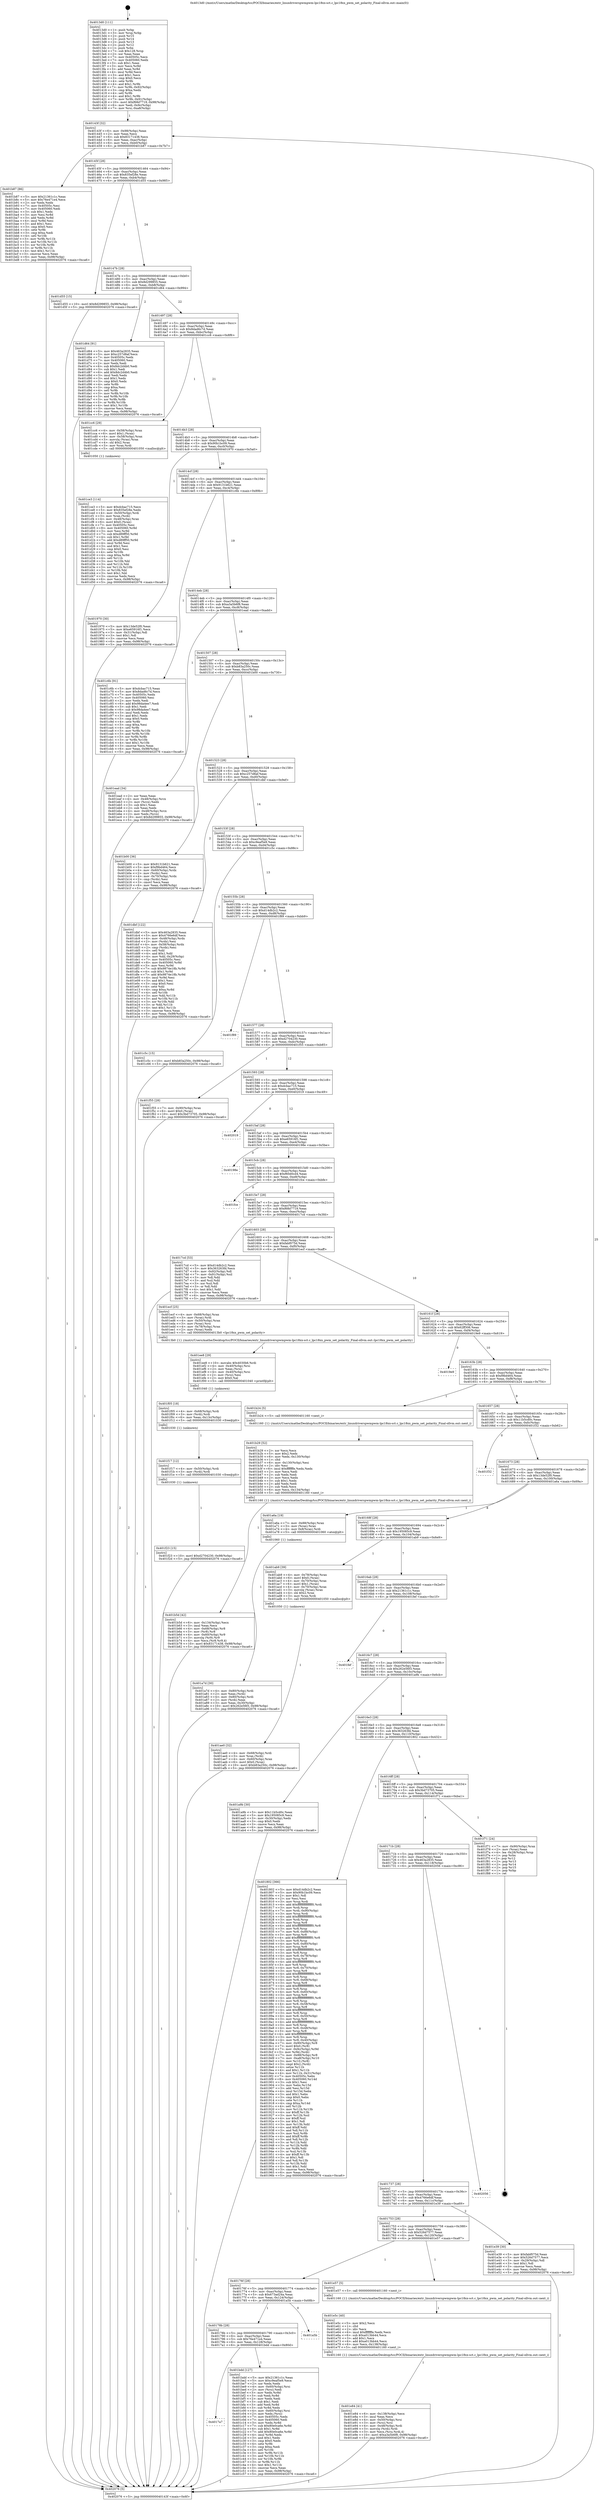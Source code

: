 digraph "0x4013d0" {
  label = "0x4013d0 (/mnt/c/Users/mathe/Desktop/tcc/POCII/binaries/extr_linuxdriverspwmpwm-lpc18xx-sct.c_lpc18xx_pwm_set_polarity_Final-ollvm.out::main(0))"
  labelloc = "t"
  node[shape=record]

  Entry [label="",width=0.3,height=0.3,shape=circle,fillcolor=black,style=filled]
  "0x40143f" [label="{
     0x40143f [32]\l
     | [instrs]\l
     &nbsp;&nbsp;0x40143f \<+6\>: mov -0x98(%rbp),%eax\l
     &nbsp;&nbsp;0x401445 \<+2\>: mov %eax,%ecx\l
     &nbsp;&nbsp;0x401447 \<+6\>: sub $0x83171438,%ecx\l
     &nbsp;&nbsp;0x40144d \<+6\>: mov %eax,-0xac(%rbp)\l
     &nbsp;&nbsp;0x401453 \<+6\>: mov %ecx,-0xb0(%rbp)\l
     &nbsp;&nbsp;0x401459 \<+6\>: je 0000000000401b87 \<main+0x7b7\>\l
  }"]
  "0x401b87" [label="{
     0x401b87 [86]\l
     | [instrs]\l
     &nbsp;&nbsp;0x401b87 \<+5\>: mov $0x21361c1c,%eax\l
     &nbsp;&nbsp;0x401b8c \<+5\>: mov $0x76e471e4,%ecx\l
     &nbsp;&nbsp;0x401b91 \<+2\>: xor %edx,%edx\l
     &nbsp;&nbsp;0x401b93 \<+7\>: mov 0x40505c,%esi\l
     &nbsp;&nbsp;0x401b9a \<+7\>: mov 0x405060,%edi\l
     &nbsp;&nbsp;0x401ba1 \<+3\>: sub $0x1,%edx\l
     &nbsp;&nbsp;0x401ba4 \<+3\>: mov %esi,%r8d\l
     &nbsp;&nbsp;0x401ba7 \<+3\>: add %edx,%r8d\l
     &nbsp;&nbsp;0x401baa \<+4\>: imul %r8d,%esi\l
     &nbsp;&nbsp;0x401bae \<+3\>: and $0x1,%esi\l
     &nbsp;&nbsp;0x401bb1 \<+3\>: cmp $0x0,%esi\l
     &nbsp;&nbsp;0x401bb4 \<+4\>: sete %r9b\l
     &nbsp;&nbsp;0x401bb8 \<+3\>: cmp $0xa,%edi\l
     &nbsp;&nbsp;0x401bbb \<+4\>: setl %r10b\l
     &nbsp;&nbsp;0x401bbf \<+3\>: mov %r9b,%r11b\l
     &nbsp;&nbsp;0x401bc2 \<+3\>: and %r10b,%r11b\l
     &nbsp;&nbsp;0x401bc5 \<+3\>: xor %r10b,%r9b\l
     &nbsp;&nbsp;0x401bc8 \<+3\>: or %r9b,%r11b\l
     &nbsp;&nbsp;0x401bcb \<+4\>: test $0x1,%r11b\l
     &nbsp;&nbsp;0x401bcf \<+3\>: cmovne %ecx,%eax\l
     &nbsp;&nbsp;0x401bd2 \<+6\>: mov %eax,-0x98(%rbp)\l
     &nbsp;&nbsp;0x401bd8 \<+5\>: jmp 0000000000402076 \<main+0xca6\>\l
  }"]
  "0x40145f" [label="{
     0x40145f [28]\l
     | [instrs]\l
     &nbsp;&nbsp;0x40145f \<+5\>: jmp 0000000000401464 \<main+0x94\>\l
     &nbsp;&nbsp;0x401464 \<+6\>: mov -0xac(%rbp),%eax\l
     &nbsp;&nbsp;0x40146a \<+5\>: sub $0x835ef28e,%eax\l
     &nbsp;&nbsp;0x40146f \<+6\>: mov %eax,-0xb4(%rbp)\l
     &nbsp;&nbsp;0x401475 \<+6\>: je 0000000000401d55 \<main+0x985\>\l
  }"]
  Exit [label="",width=0.3,height=0.3,shape=circle,fillcolor=black,style=filled,peripheries=2]
  "0x401d55" [label="{
     0x401d55 [15]\l
     | [instrs]\l
     &nbsp;&nbsp;0x401d55 \<+10\>: movl $0x8d299855,-0x98(%rbp)\l
     &nbsp;&nbsp;0x401d5f \<+5\>: jmp 0000000000402076 \<main+0xca6\>\l
  }"]
  "0x40147b" [label="{
     0x40147b [28]\l
     | [instrs]\l
     &nbsp;&nbsp;0x40147b \<+5\>: jmp 0000000000401480 \<main+0xb0\>\l
     &nbsp;&nbsp;0x401480 \<+6\>: mov -0xac(%rbp),%eax\l
     &nbsp;&nbsp;0x401486 \<+5\>: sub $0x8d299855,%eax\l
     &nbsp;&nbsp;0x40148b \<+6\>: mov %eax,-0xb8(%rbp)\l
     &nbsp;&nbsp;0x401491 \<+6\>: je 0000000000401d64 \<main+0x994\>\l
  }"]
  "0x401f23" [label="{
     0x401f23 [15]\l
     | [instrs]\l
     &nbsp;&nbsp;0x401f23 \<+10\>: movl $0xd2704230,-0x98(%rbp)\l
     &nbsp;&nbsp;0x401f2d \<+5\>: jmp 0000000000402076 \<main+0xca6\>\l
  }"]
  "0x401d64" [label="{
     0x401d64 [91]\l
     | [instrs]\l
     &nbsp;&nbsp;0x401d64 \<+5\>: mov $0x463a2835,%eax\l
     &nbsp;&nbsp;0x401d69 \<+5\>: mov $0xc257d8af,%ecx\l
     &nbsp;&nbsp;0x401d6e \<+7\>: mov 0x40505c,%edx\l
     &nbsp;&nbsp;0x401d75 \<+7\>: mov 0x405060,%esi\l
     &nbsp;&nbsp;0x401d7c \<+2\>: mov %edx,%edi\l
     &nbsp;&nbsp;0x401d7e \<+6\>: sub $0x8dc2d4b0,%edi\l
     &nbsp;&nbsp;0x401d84 \<+3\>: sub $0x1,%edi\l
     &nbsp;&nbsp;0x401d87 \<+6\>: add $0x8dc2d4b0,%edi\l
     &nbsp;&nbsp;0x401d8d \<+3\>: imul %edi,%edx\l
     &nbsp;&nbsp;0x401d90 \<+3\>: and $0x1,%edx\l
     &nbsp;&nbsp;0x401d93 \<+3\>: cmp $0x0,%edx\l
     &nbsp;&nbsp;0x401d96 \<+4\>: sete %r8b\l
     &nbsp;&nbsp;0x401d9a \<+3\>: cmp $0xa,%esi\l
     &nbsp;&nbsp;0x401d9d \<+4\>: setl %r9b\l
     &nbsp;&nbsp;0x401da1 \<+3\>: mov %r8b,%r10b\l
     &nbsp;&nbsp;0x401da4 \<+3\>: and %r9b,%r10b\l
     &nbsp;&nbsp;0x401da7 \<+3\>: xor %r9b,%r8b\l
     &nbsp;&nbsp;0x401daa \<+3\>: or %r8b,%r10b\l
     &nbsp;&nbsp;0x401dad \<+4\>: test $0x1,%r10b\l
     &nbsp;&nbsp;0x401db1 \<+3\>: cmovne %ecx,%eax\l
     &nbsp;&nbsp;0x401db4 \<+6\>: mov %eax,-0x98(%rbp)\l
     &nbsp;&nbsp;0x401dba \<+5\>: jmp 0000000000402076 \<main+0xca6\>\l
  }"]
  "0x401497" [label="{
     0x401497 [28]\l
     | [instrs]\l
     &nbsp;&nbsp;0x401497 \<+5\>: jmp 000000000040149c \<main+0xcc\>\l
     &nbsp;&nbsp;0x40149c \<+6\>: mov -0xac(%rbp),%eax\l
     &nbsp;&nbsp;0x4014a2 \<+5\>: sub $0x8dad6c7d,%eax\l
     &nbsp;&nbsp;0x4014a7 \<+6\>: mov %eax,-0xbc(%rbp)\l
     &nbsp;&nbsp;0x4014ad \<+6\>: je 0000000000401cc6 \<main+0x8f6\>\l
  }"]
  "0x401f17" [label="{
     0x401f17 [12]\l
     | [instrs]\l
     &nbsp;&nbsp;0x401f17 \<+4\>: mov -0x50(%rbp),%rdi\l
     &nbsp;&nbsp;0x401f1b \<+3\>: mov (%rdi),%rdi\l
     &nbsp;&nbsp;0x401f1e \<+5\>: call 0000000000401030 \<free@plt\>\l
     | [calls]\l
     &nbsp;&nbsp;0x401030 \{1\} (unknown)\l
  }"]
  "0x401cc6" [label="{
     0x401cc6 [29]\l
     | [instrs]\l
     &nbsp;&nbsp;0x401cc6 \<+4\>: mov -0x58(%rbp),%rax\l
     &nbsp;&nbsp;0x401cca \<+6\>: movl $0x1,(%rax)\l
     &nbsp;&nbsp;0x401cd0 \<+4\>: mov -0x58(%rbp),%rax\l
     &nbsp;&nbsp;0x401cd4 \<+3\>: movslq (%rax),%rax\l
     &nbsp;&nbsp;0x401cd7 \<+4\>: shl $0x2,%rax\l
     &nbsp;&nbsp;0x401cdb \<+3\>: mov %rax,%rdi\l
     &nbsp;&nbsp;0x401cde \<+5\>: call 0000000000401050 \<malloc@plt\>\l
     | [calls]\l
     &nbsp;&nbsp;0x401050 \{1\} (unknown)\l
  }"]
  "0x4014b3" [label="{
     0x4014b3 [28]\l
     | [instrs]\l
     &nbsp;&nbsp;0x4014b3 \<+5\>: jmp 00000000004014b8 \<main+0xe8\>\l
     &nbsp;&nbsp;0x4014b8 \<+6\>: mov -0xac(%rbp),%eax\l
     &nbsp;&nbsp;0x4014be \<+5\>: sub $0x90b1bc09,%eax\l
     &nbsp;&nbsp;0x4014c3 \<+6\>: mov %eax,-0xc0(%rbp)\l
     &nbsp;&nbsp;0x4014c9 \<+6\>: je 0000000000401970 \<main+0x5a0\>\l
  }"]
  "0x401f05" [label="{
     0x401f05 [18]\l
     | [instrs]\l
     &nbsp;&nbsp;0x401f05 \<+4\>: mov -0x68(%rbp),%rdi\l
     &nbsp;&nbsp;0x401f09 \<+3\>: mov (%rdi),%rdi\l
     &nbsp;&nbsp;0x401f0c \<+6\>: mov %eax,-0x13c(%rbp)\l
     &nbsp;&nbsp;0x401f12 \<+5\>: call 0000000000401030 \<free@plt\>\l
     | [calls]\l
     &nbsp;&nbsp;0x401030 \{1\} (unknown)\l
  }"]
  "0x401970" [label="{
     0x401970 [30]\l
     | [instrs]\l
     &nbsp;&nbsp;0x401970 \<+5\>: mov $0x13de52f0,%eax\l
     &nbsp;&nbsp;0x401975 \<+5\>: mov $0xe65916f1,%ecx\l
     &nbsp;&nbsp;0x40197a \<+3\>: mov -0x31(%rbp),%dl\l
     &nbsp;&nbsp;0x40197d \<+3\>: test $0x1,%dl\l
     &nbsp;&nbsp;0x401980 \<+3\>: cmovne %ecx,%eax\l
     &nbsp;&nbsp;0x401983 \<+6\>: mov %eax,-0x98(%rbp)\l
     &nbsp;&nbsp;0x401989 \<+5\>: jmp 0000000000402076 \<main+0xca6\>\l
  }"]
  "0x4014cf" [label="{
     0x4014cf [28]\l
     | [instrs]\l
     &nbsp;&nbsp;0x4014cf \<+5\>: jmp 00000000004014d4 \<main+0x104\>\l
     &nbsp;&nbsp;0x4014d4 \<+6\>: mov -0xac(%rbp),%eax\l
     &nbsp;&nbsp;0x4014da \<+5\>: sub $0x9131b621,%eax\l
     &nbsp;&nbsp;0x4014df \<+6\>: mov %eax,-0xc4(%rbp)\l
     &nbsp;&nbsp;0x4014e5 \<+6\>: je 0000000000401c6b \<main+0x89b\>\l
  }"]
  "0x401ee8" [label="{
     0x401ee8 [29]\l
     | [instrs]\l
     &nbsp;&nbsp;0x401ee8 \<+10\>: movabs $0x4030b6,%rdi\l
     &nbsp;&nbsp;0x401ef2 \<+4\>: mov -0x40(%rbp),%rsi\l
     &nbsp;&nbsp;0x401ef6 \<+2\>: mov %eax,(%rsi)\l
     &nbsp;&nbsp;0x401ef8 \<+4\>: mov -0x40(%rbp),%rsi\l
     &nbsp;&nbsp;0x401efc \<+2\>: mov (%rsi),%esi\l
     &nbsp;&nbsp;0x401efe \<+2\>: mov $0x0,%al\l
     &nbsp;&nbsp;0x401f00 \<+5\>: call 0000000000401040 \<printf@plt\>\l
     | [calls]\l
     &nbsp;&nbsp;0x401040 \{1\} (unknown)\l
  }"]
  "0x401c6b" [label="{
     0x401c6b [91]\l
     | [instrs]\l
     &nbsp;&nbsp;0x401c6b \<+5\>: mov $0xdcbac715,%eax\l
     &nbsp;&nbsp;0x401c70 \<+5\>: mov $0x8dad6c7d,%ecx\l
     &nbsp;&nbsp;0x401c75 \<+7\>: mov 0x40505c,%edx\l
     &nbsp;&nbsp;0x401c7c \<+7\>: mov 0x405060,%esi\l
     &nbsp;&nbsp;0x401c83 \<+2\>: mov %edx,%edi\l
     &nbsp;&nbsp;0x401c85 \<+6\>: add $0x98da4ee7,%edi\l
     &nbsp;&nbsp;0x401c8b \<+3\>: sub $0x1,%edi\l
     &nbsp;&nbsp;0x401c8e \<+6\>: sub $0x98da4ee7,%edi\l
     &nbsp;&nbsp;0x401c94 \<+3\>: imul %edi,%edx\l
     &nbsp;&nbsp;0x401c97 \<+3\>: and $0x1,%edx\l
     &nbsp;&nbsp;0x401c9a \<+3\>: cmp $0x0,%edx\l
     &nbsp;&nbsp;0x401c9d \<+4\>: sete %r8b\l
     &nbsp;&nbsp;0x401ca1 \<+3\>: cmp $0xa,%esi\l
     &nbsp;&nbsp;0x401ca4 \<+4\>: setl %r9b\l
     &nbsp;&nbsp;0x401ca8 \<+3\>: mov %r8b,%r10b\l
     &nbsp;&nbsp;0x401cab \<+3\>: and %r9b,%r10b\l
     &nbsp;&nbsp;0x401cae \<+3\>: xor %r9b,%r8b\l
     &nbsp;&nbsp;0x401cb1 \<+3\>: or %r8b,%r10b\l
     &nbsp;&nbsp;0x401cb4 \<+4\>: test $0x1,%r10b\l
     &nbsp;&nbsp;0x401cb8 \<+3\>: cmovne %ecx,%eax\l
     &nbsp;&nbsp;0x401cbb \<+6\>: mov %eax,-0x98(%rbp)\l
     &nbsp;&nbsp;0x401cc1 \<+5\>: jmp 0000000000402076 \<main+0xca6\>\l
  }"]
  "0x4014eb" [label="{
     0x4014eb [28]\l
     | [instrs]\l
     &nbsp;&nbsp;0x4014eb \<+5\>: jmp 00000000004014f0 \<main+0x120\>\l
     &nbsp;&nbsp;0x4014f0 \<+6\>: mov -0xac(%rbp),%eax\l
     &nbsp;&nbsp;0x4014f6 \<+5\>: sub $0xa3a5b6f8,%eax\l
     &nbsp;&nbsp;0x4014fb \<+6\>: mov %eax,-0xc8(%rbp)\l
     &nbsp;&nbsp;0x401501 \<+6\>: je 0000000000401ead \<main+0xadd\>\l
  }"]
  "0x401e84" [label="{
     0x401e84 [41]\l
     | [instrs]\l
     &nbsp;&nbsp;0x401e84 \<+6\>: mov -0x138(%rbp),%ecx\l
     &nbsp;&nbsp;0x401e8a \<+3\>: imul %eax,%ecx\l
     &nbsp;&nbsp;0x401e8d \<+4\>: mov -0x50(%rbp),%rsi\l
     &nbsp;&nbsp;0x401e91 \<+3\>: mov (%rsi),%rsi\l
     &nbsp;&nbsp;0x401e94 \<+4\>: mov -0x48(%rbp),%rdi\l
     &nbsp;&nbsp;0x401e98 \<+3\>: movslq (%rdi),%rdi\l
     &nbsp;&nbsp;0x401e9b \<+3\>: mov %ecx,(%rsi,%rdi,4)\l
     &nbsp;&nbsp;0x401e9e \<+10\>: movl $0xa3a5b6f8,-0x98(%rbp)\l
     &nbsp;&nbsp;0x401ea8 \<+5\>: jmp 0000000000402076 \<main+0xca6\>\l
  }"]
  "0x401ead" [label="{
     0x401ead [34]\l
     | [instrs]\l
     &nbsp;&nbsp;0x401ead \<+2\>: xor %eax,%eax\l
     &nbsp;&nbsp;0x401eaf \<+4\>: mov -0x48(%rbp),%rcx\l
     &nbsp;&nbsp;0x401eb3 \<+2\>: mov (%rcx),%edx\l
     &nbsp;&nbsp;0x401eb5 \<+3\>: sub $0x1,%eax\l
     &nbsp;&nbsp;0x401eb8 \<+2\>: sub %eax,%edx\l
     &nbsp;&nbsp;0x401eba \<+4\>: mov -0x48(%rbp),%rcx\l
     &nbsp;&nbsp;0x401ebe \<+2\>: mov %edx,(%rcx)\l
     &nbsp;&nbsp;0x401ec0 \<+10\>: movl $0x8d299855,-0x98(%rbp)\l
     &nbsp;&nbsp;0x401eca \<+5\>: jmp 0000000000402076 \<main+0xca6\>\l
  }"]
  "0x401507" [label="{
     0x401507 [28]\l
     | [instrs]\l
     &nbsp;&nbsp;0x401507 \<+5\>: jmp 000000000040150c \<main+0x13c\>\l
     &nbsp;&nbsp;0x40150c \<+6\>: mov -0xac(%rbp),%eax\l
     &nbsp;&nbsp;0x401512 \<+5\>: sub $0xb83a250c,%eax\l
     &nbsp;&nbsp;0x401517 \<+6\>: mov %eax,-0xcc(%rbp)\l
     &nbsp;&nbsp;0x40151d \<+6\>: je 0000000000401b00 \<main+0x730\>\l
  }"]
  "0x401e5c" [label="{
     0x401e5c [40]\l
     | [instrs]\l
     &nbsp;&nbsp;0x401e5c \<+5\>: mov $0x2,%ecx\l
     &nbsp;&nbsp;0x401e61 \<+1\>: cltd\l
     &nbsp;&nbsp;0x401e62 \<+2\>: idiv %ecx\l
     &nbsp;&nbsp;0x401e64 \<+6\>: imul $0xfffffffe,%edx,%ecx\l
     &nbsp;&nbsp;0x401e6a \<+6\>: sub $0xa013bb44,%ecx\l
     &nbsp;&nbsp;0x401e70 \<+3\>: add $0x1,%ecx\l
     &nbsp;&nbsp;0x401e73 \<+6\>: add $0xa013bb44,%ecx\l
     &nbsp;&nbsp;0x401e79 \<+6\>: mov %ecx,-0x138(%rbp)\l
     &nbsp;&nbsp;0x401e7f \<+5\>: call 0000000000401160 \<next_i\>\l
     | [calls]\l
     &nbsp;&nbsp;0x401160 \{1\} (/mnt/c/Users/mathe/Desktop/tcc/POCII/binaries/extr_linuxdriverspwmpwm-lpc18xx-sct.c_lpc18xx_pwm_set_polarity_Final-ollvm.out::next_i)\l
  }"]
  "0x401b00" [label="{
     0x401b00 [36]\l
     | [instrs]\l
     &nbsp;&nbsp;0x401b00 \<+5\>: mov $0x9131b621,%eax\l
     &nbsp;&nbsp;0x401b05 \<+5\>: mov $0xf9bd464,%ecx\l
     &nbsp;&nbsp;0x401b0a \<+4\>: mov -0x60(%rbp),%rdx\l
     &nbsp;&nbsp;0x401b0e \<+2\>: mov (%rdx),%esi\l
     &nbsp;&nbsp;0x401b10 \<+4\>: mov -0x70(%rbp),%rdx\l
     &nbsp;&nbsp;0x401b14 \<+2\>: cmp (%rdx),%esi\l
     &nbsp;&nbsp;0x401b16 \<+3\>: cmovl %ecx,%eax\l
     &nbsp;&nbsp;0x401b19 \<+6\>: mov %eax,-0x98(%rbp)\l
     &nbsp;&nbsp;0x401b1f \<+5\>: jmp 0000000000402076 \<main+0xca6\>\l
  }"]
  "0x401523" [label="{
     0x401523 [28]\l
     | [instrs]\l
     &nbsp;&nbsp;0x401523 \<+5\>: jmp 0000000000401528 \<main+0x158\>\l
     &nbsp;&nbsp;0x401528 \<+6\>: mov -0xac(%rbp),%eax\l
     &nbsp;&nbsp;0x40152e \<+5\>: sub $0xc257d8af,%eax\l
     &nbsp;&nbsp;0x401533 \<+6\>: mov %eax,-0xd0(%rbp)\l
     &nbsp;&nbsp;0x401539 \<+6\>: je 0000000000401dbf \<main+0x9ef\>\l
  }"]
  "0x401ce3" [label="{
     0x401ce3 [114]\l
     | [instrs]\l
     &nbsp;&nbsp;0x401ce3 \<+5\>: mov $0xdcbac715,%ecx\l
     &nbsp;&nbsp;0x401ce8 \<+5\>: mov $0x835ef28e,%edx\l
     &nbsp;&nbsp;0x401ced \<+4\>: mov -0x50(%rbp),%rdi\l
     &nbsp;&nbsp;0x401cf1 \<+3\>: mov %rax,(%rdi)\l
     &nbsp;&nbsp;0x401cf4 \<+4\>: mov -0x48(%rbp),%rax\l
     &nbsp;&nbsp;0x401cf8 \<+6\>: movl $0x0,(%rax)\l
     &nbsp;&nbsp;0x401cfe \<+7\>: mov 0x40505c,%esi\l
     &nbsp;&nbsp;0x401d05 \<+8\>: mov 0x405060,%r8d\l
     &nbsp;&nbsp;0x401d0d \<+3\>: mov %esi,%r9d\l
     &nbsp;&nbsp;0x401d10 \<+7\>: sub $0xd89ff50,%r9d\l
     &nbsp;&nbsp;0x401d17 \<+4\>: sub $0x1,%r9d\l
     &nbsp;&nbsp;0x401d1b \<+7\>: add $0xd89ff50,%r9d\l
     &nbsp;&nbsp;0x401d22 \<+4\>: imul %r9d,%esi\l
     &nbsp;&nbsp;0x401d26 \<+3\>: and $0x1,%esi\l
     &nbsp;&nbsp;0x401d29 \<+3\>: cmp $0x0,%esi\l
     &nbsp;&nbsp;0x401d2c \<+4\>: sete %r10b\l
     &nbsp;&nbsp;0x401d30 \<+4\>: cmp $0xa,%r8d\l
     &nbsp;&nbsp;0x401d34 \<+4\>: setl %r11b\l
     &nbsp;&nbsp;0x401d38 \<+3\>: mov %r10b,%bl\l
     &nbsp;&nbsp;0x401d3b \<+3\>: and %r11b,%bl\l
     &nbsp;&nbsp;0x401d3e \<+3\>: xor %r11b,%r10b\l
     &nbsp;&nbsp;0x401d41 \<+3\>: or %r10b,%bl\l
     &nbsp;&nbsp;0x401d44 \<+3\>: test $0x1,%bl\l
     &nbsp;&nbsp;0x401d47 \<+3\>: cmovne %edx,%ecx\l
     &nbsp;&nbsp;0x401d4a \<+6\>: mov %ecx,-0x98(%rbp)\l
     &nbsp;&nbsp;0x401d50 \<+5\>: jmp 0000000000402076 \<main+0xca6\>\l
  }"]
  "0x401dbf" [label="{
     0x401dbf [122]\l
     | [instrs]\l
     &nbsp;&nbsp;0x401dbf \<+5\>: mov $0x463a2835,%eax\l
     &nbsp;&nbsp;0x401dc4 \<+5\>: mov $0x4766e6df,%ecx\l
     &nbsp;&nbsp;0x401dc9 \<+4\>: mov -0x48(%rbp),%rdx\l
     &nbsp;&nbsp;0x401dcd \<+2\>: mov (%rdx),%esi\l
     &nbsp;&nbsp;0x401dcf \<+4\>: mov -0x58(%rbp),%rdx\l
     &nbsp;&nbsp;0x401dd3 \<+2\>: cmp (%rdx),%esi\l
     &nbsp;&nbsp;0x401dd5 \<+4\>: setl %dil\l
     &nbsp;&nbsp;0x401dd9 \<+4\>: and $0x1,%dil\l
     &nbsp;&nbsp;0x401ddd \<+4\>: mov %dil,-0x29(%rbp)\l
     &nbsp;&nbsp;0x401de1 \<+7\>: mov 0x40505c,%esi\l
     &nbsp;&nbsp;0x401de8 \<+8\>: mov 0x405060,%r8d\l
     &nbsp;&nbsp;0x401df0 \<+3\>: mov %esi,%r9d\l
     &nbsp;&nbsp;0x401df3 \<+7\>: sub $0x9874e18b,%r9d\l
     &nbsp;&nbsp;0x401dfa \<+4\>: sub $0x1,%r9d\l
     &nbsp;&nbsp;0x401dfe \<+7\>: add $0x9874e18b,%r9d\l
     &nbsp;&nbsp;0x401e05 \<+4\>: imul %r9d,%esi\l
     &nbsp;&nbsp;0x401e09 \<+3\>: and $0x1,%esi\l
     &nbsp;&nbsp;0x401e0c \<+3\>: cmp $0x0,%esi\l
     &nbsp;&nbsp;0x401e0f \<+4\>: sete %dil\l
     &nbsp;&nbsp;0x401e13 \<+4\>: cmp $0xa,%r8d\l
     &nbsp;&nbsp;0x401e17 \<+4\>: setl %r10b\l
     &nbsp;&nbsp;0x401e1b \<+3\>: mov %dil,%r11b\l
     &nbsp;&nbsp;0x401e1e \<+3\>: and %r10b,%r11b\l
     &nbsp;&nbsp;0x401e21 \<+3\>: xor %r10b,%dil\l
     &nbsp;&nbsp;0x401e24 \<+3\>: or %dil,%r11b\l
     &nbsp;&nbsp;0x401e27 \<+4\>: test $0x1,%r11b\l
     &nbsp;&nbsp;0x401e2b \<+3\>: cmovne %ecx,%eax\l
     &nbsp;&nbsp;0x401e2e \<+6\>: mov %eax,-0x98(%rbp)\l
     &nbsp;&nbsp;0x401e34 \<+5\>: jmp 0000000000402076 \<main+0xca6\>\l
  }"]
  "0x40153f" [label="{
     0x40153f [28]\l
     | [instrs]\l
     &nbsp;&nbsp;0x40153f \<+5\>: jmp 0000000000401544 \<main+0x174\>\l
     &nbsp;&nbsp;0x401544 \<+6\>: mov -0xac(%rbp),%eax\l
     &nbsp;&nbsp;0x40154a \<+5\>: sub $0xc9eaf5e9,%eax\l
     &nbsp;&nbsp;0x40154f \<+6\>: mov %eax,-0xd4(%rbp)\l
     &nbsp;&nbsp;0x401555 \<+6\>: je 0000000000401c5c \<main+0x88c\>\l
  }"]
  "0x4017a7" [label="{
     0x4017a7\l
  }", style=dashed]
  "0x401c5c" [label="{
     0x401c5c [15]\l
     | [instrs]\l
     &nbsp;&nbsp;0x401c5c \<+10\>: movl $0xb83a250c,-0x98(%rbp)\l
     &nbsp;&nbsp;0x401c66 \<+5\>: jmp 0000000000402076 \<main+0xca6\>\l
  }"]
  "0x40155b" [label="{
     0x40155b [28]\l
     | [instrs]\l
     &nbsp;&nbsp;0x40155b \<+5\>: jmp 0000000000401560 \<main+0x190\>\l
     &nbsp;&nbsp;0x401560 \<+6\>: mov -0xac(%rbp),%eax\l
     &nbsp;&nbsp;0x401566 \<+5\>: sub $0xd14db2c2,%eax\l
     &nbsp;&nbsp;0x40156b \<+6\>: mov %eax,-0xd8(%rbp)\l
     &nbsp;&nbsp;0x401571 \<+6\>: je 0000000000401f89 \<main+0xbb9\>\l
  }"]
  "0x401bdd" [label="{
     0x401bdd [127]\l
     | [instrs]\l
     &nbsp;&nbsp;0x401bdd \<+5\>: mov $0x21361c1c,%eax\l
     &nbsp;&nbsp;0x401be2 \<+5\>: mov $0xc9eaf5e9,%ecx\l
     &nbsp;&nbsp;0x401be7 \<+2\>: xor %edx,%edx\l
     &nbsp;&nbsp;0x401be9 \<+4\>: mov -0x60(%rbp),%rsi\l
     &nbsp;&nbsp;0x401bed \<+2\>: mov (%rsi),%edi\l
     &nbsp;&nbsp;0x401bef \<+3\>: mov %edx,%r8d\l
     &nbsp;&nbsp;0x401bf2 \<+3\>: sub %edi,%r8d\l
     &nbsp;&nbsp;0x401bf5 \<+2\>: mov %edx,%edi\l
     &nbsp;&nbsp;0x401bf7 \<+3\>: sub $0x1,%edi\l
     &nbsp;&nbsp;0x401bfa \<+3\>: add %edi,%r8d\l
     &nbsp;&nbsp;0x401bfd \<+3\>: sub %r8d,%edx\l
     &nbsp;&nbsp;0x401c00 \<+4\>: mov -0x60(%rbp),%rsi\l
     &nbsp;&nbsp;0x401c04 \<+2\>: mov %edx,(%rsi)\l
     &nbsp;&nbsp;0x401c06 \<+7\>: mov 0x40505c,%edx\l
     &nbsp;&nbsp;0x401c0d \<+7\>: mov 0x405060,%edi\l
     &nbsp;&nbsp;0x401c14 \<+3\>: mov %edx,%r8d\l
     &nbsp;&nbsp;0x401c17 \<+7\>: sub $0x80e0ca6e,%r8d\l
     &nbsp;&nbsp;0x401c1e \<+4\>: sub $0x1,%r8d\l
     &nbsp;&nbsp;0x401c22 \<+7\>: add $0x80e0ca6e,%r8d\l
     &nbsp;&nbsp;0x401c29 \<+4\>: imul %r8d,%edx\l
     &nbsp;&nbsp;0x401c2d \<+3\>: and $0x1,%edx\l
     &nbsp;&nbsp;0x401c30 \<+3\>: cmp $0x0,%edx\l
     &nbsp;&nbsp;0x401c33 \<+4\>: sete %r9b\l
     &nbsp;&nbsp;0x401c37 \<+3\>: cmp $0xa,%edi\l
     &nbsp;&nbsp;0x401c3a \<+4\>: setl %r10b\l
     &nbsp;&nbsp;0x401c3e \<+3\>: mov %r9b,%r11b\l
     &nbsp;&nbsp;0x401c41 \<+3\>: and %r10b,%r11b\l
     &nbsp;&nbsp;0x401c44 \<+3\>: xor %r10b,%r9b\l
     &nbsp;&nbsp;0x401c47 \<+3\>: or %r9b,%r11b\l
     &nbsp;&nbsp;0x401c4a \<+4\>: test $0x1,%r11b\l
     &nbsp;&nbsp;0x401c4e \<+3\>: cmovne %ecx,%eax\l
     &nbsp;&nbsp;0x401c51 \<+6\>: mov %eax,-0x98(%rbp)\l
     &nbsp;&nbsp;0x401c57 \<+5\>: jmp 0000000000402076 \<main+0xca6\>\l
  }"]
  "0x401f89" [label="{
     0x401f89\l
  }", style=dashed]
  "0x401577" [label="{
     0x401577 [28]\l
     | [instrs]\l
     &nbsp;&nbsp;0x401577 \<+5\>: jmp 000000000040157c \<main+0x1ac\>\l
     &nbsp;&nbsp;0x40157c \<+6\>: mov -0xac(%rbp),%eax\l
     &nbsp;&nbsp;0x401582 \<+5\>: sub $0xd2704230,%eax\l
     &nbsp;&nbsp;0x401587 \<+6\>: mov %eax,-0xdc(%rbp)\l
     &nbsp;&nbsp;0x40158d \<+6\>: je 0000000000401f55 \<main+0xb85\>\l
  }"]
  "0x40178b" [label="{
     0x40178b [28]\l
     | [instrs]\l
     &nbsp;&nbsp;0x40178b \<+5\>: jmp 0000000000401790 \<main+0x3c0\>\l
     &nbsp;&nbsp;0x401790 \<+6\>: mov -0xac(%rbp),%eax\l
     &nbsp;&nbsp;0x401796 \<+5\>: sub $0x76e471e4,%eax\l
     &nbsp;&nbsp;0x40179b \<+6\>: mov %eax,-0x128(%rbp)\l
     &nbsp;&nbsp;0x4017a1 \<+6\>: je 0000000000401bdd \<main+0x80d\>\l
  }"]
  "0x401f55" [label="{
     0x401f55 [28]\l
     | [instrs]\l
     &nbsp;&nbsp;0x401f55 \<+7\>: mov -0x90(%rbp),%rax\l
     &nbsp;&nbsp;0x401f5c \<+6\>: movl $0x0,(%rax)\l
     &nbsp;&nbsp;0x401f62 \<+10\>: movl $0x3bd73705,-0x98(%rbp)\l
     &nbsp;&nbsp;0x401f6c \<+5\>: jmp 0000000000402076 \<main+0xca6\>\l
  }"]
  "0x401593" [label="{
     0x401593 [28]\l
     | [instrs]\l
     &nbsp;&nbsp;0x401593 \<+5\>: jmp 0000000000401598 \<main+0x1c8\>\l
     &nbsp;&nbsp;0x401598 \<+6\>: mov -0xac(%rbp),%eax\l
     &nbsp;&nbsp;0x40159e \<+5\>: sub $0xdcbac715,%eax\l
     &nbsp;&nbsp;0x4015a3 \<+6\>: mov %eax,-0xe0(%rbp)\l
     &nbsp;&nbsp;0x4015a9 \<+6\>: je 0000000000402019 \<main+0xc49\>\l
  }"]
  "0x401a5b" [label="{
     0x401a5b\l
  }", style=dashed]
  "0x402019" [label="{
     0x402019\l
  }", style=dashed]
  "0x4015af" [label="{
     0x4015af [28]\l
     | [instrs]\l
     &nbsp;&nbsp;0x4015af \<+5\>: jmp 00000000004015b4 \<main+0x1e4\>\l
     &nbsp;&nbsp;0x4015b4 \<+6\>: mov -0xac(%rbp),%eax\l
     &nbsp;&nbsp;0x4015ba \<+5\>: sub $0xe65916f1,%eax\l
     &nbsp;&nbsp;0x4015bf \<+6\>: mov %eax,-0xe4(%rbp)\l
     &nbsp;&nbsp;0x4015c5 \<+6\>: je 000000000040198e \<main+0x5be\>\l
  }"]
  "0x40176f" [label="{
     0x40176f [28]\l
     | [instrs]\l
     &nbsp;&nbsp;0x40176f \<+5\>: jmp 0000000000401774 \<main+0x3a4\>\l
     &nbsp;&nbsp;0x401774 \<+6\>: mov -0xac(%rbp),%eax\l
     &nbsp;&nbsp;0x40177a \<+5\>: sub $0x673ad24a,%eax\l
     &nbsp;&nbsp;0x40177f \<+6\>: mov %eax,-0x124(%rbp)\l
     &nbsp;&nbsp;0x401785 \<+6\>: je 0000000000401a5b \<main+0x68b\>\l
  }"]
  "0x40198e" [label="{
     0x40198e\l
  }", style=dashed]
  "0x4015cb" [label="{
     0x4015cb [28]\l
     | [instrs]\l
     &nbsp;&nbsp;0x4015cb \<+5\>: jmp 00000000004015d0 \<main+0x200\>\l
     &nbsp;&nbsp;0x4015d0 \<+6\>: mov -0xac(%rbp),%eax\l
     &nbsp;&nbsp;0x4015d6 \<+5\>: sub $0xf60d0cd4,%eax\l
     &nbsp;&nbsp;0x4015db \<+6\>: mov %eax,-0xe8(%rbp)\l
     &nbsp;&nbsp;0x4015e1 \<+6\>: je 0000000000401fce \<main+0xbfe\>\l
  }"]
  "0x401e57" [label="{
     0x401e57 [5]\l
     | [instrs]\l
     &nbsp;&nbsp;0x401e57 \<+5\>: call 0000000000401160 \<next_i\>\l
     | [calls]\l
     &nbsp;&nbsp;0x401160 \{1\} (/mnt/c/Users/mathe/Desktop/tcc/POCII/binaries/extr_linuxdriverspwmpwm-lpc18xx-sct.c_lpc18xx_pwm_set_polarity_Final-ollvm.out::next_i)\l
  }"]
  "0x401fce" [label="{
     0x401fce\l
  }", style=dashed]
  "0x4015e7" [label="{
     0x4015e7 [28]\l
     | [instrs]\l
     &nbsp;&nbsp;0x4015e7 \<+5\>: jmp 00000000004015ec \<main+0x21c\>\l
     &nbsp;&nbsp;0x4015ec \<+6\>: mov -0xac(%rbp),%eax\l
     &nbsp;&nbsp;0x4015f2 \<+5\>: sub $0xf68d7719,%eax\l
     &nbsp;&nbsp;0x4015f7 \<+6\>: mov %eax,-0xec(%rbp)\l
     &nbsp;&nbsp;0x4015fd \<+6\>: je 00000000004017cd \<main+0x3fd\>\l
  }"]
  "0x401753" [label="{
     0x401753 [28]\l
     | [instrs]\l
     &nbsp;&nbsp;0x401753 \<+5\>: jmp 0000000000401758 \<main+0x388\>\l
     &nbsp;&nbsp;0x401758 \<+6\>: mov -0xac(%rbp),%eax\l
     &nbsp;&nbsp;0x40175e \<+5\>: sub $0x526d7577,%eax\l
     &nbsp;&nbsp;0x401763 \<+6\>: mov %eax,-0x120(%rbp)\l
     &nbsp;&nbsp;0x401769 \<+6\>: je 0000000000401e57 \<main+0xa87\>\l
  }"]
  "0x4017cd" [label="{
     0x4017cd [53]\l
     | [instrs]\l
     &nbsp;&nbsp;0x4017cd \<+5\>: mov $0xd14db2c2,%eax\l
     &nbsp;&nbsp;0x4017d2 \<+5\>: mov $0x363263fd,%ecx\l
     &nbsp;&nbsp;0x4017d7 \<+6\>: mov -0x92(%rbp),%dl\l
     &nbsp;&nbsp;0x4017dd \<+7\>: mov -0x91(%rbp),%sil\l
     &nbsp;&nbsp;0x4017e4 \<+3\>: mov %dl,%dil\l
     &nbsp;&nbsp;0x4017e7 \<+3\>: and %sil,%dil\l
     &nbsp;&nbsp;0x4017ea \<+3\>: xor %sil,%dl\l
     &nbsp;&nbsp;0x4017ed \<+3\>: or %dl,%dil\l
     &nbsp;&nbsp;0x4017f0 \<+4\>: test $0x1,%dil\l
     &nbsp;&nbsp;0x4017f4 \<+3\>: cmovne %ecx,%eax\l
     &nbsp;&nbsp;0x4017f7 \<+6\>: mov %eax,-0x98(%rbp)\l
     &nbsp;&nbsp;0x4017fd \<+5\>: jmp 0000000000402076 \<main+0xca6\>\l
  }"]
  "0x401603" [label="{
     0x401603 [28]\l
     | [instrs]\l
     &nbsp;&nbsp;0x401603 \<+5\>: jmp 0000000000401608 \<main+0x238\>\l
     &nbsp;&nbsp;0x401608 \<+6\>: mov -0xac(%rbp),%eax\l
     &nbsp;&nbsp;0x40160e \<+5\>: sub $0xfabf075d,%eax\l
     &nbsp;&nbsp;0x401613 \<+6\>: mov %eax,-0xf0(%rbp)\l
     &nbsp;&nbsp;0x401619 \<+6\>: je 0000000000401ecf \<main+0xaff\>\l
  }"]
  "0x402076" [label="{
     0x402076 [5]\l
     | [instrs]\l
     &nbsp;&nbsp;0x402076 \<+5\>: jmp 000000000040143f \<main+0x6f\>\l
  }"]
  "0x4013d0" [label="{
     0x4013d0 [111]\l
     | [instrs]\l
     &nbsp;&nbsp;0x4013d0 \<+1\>: push %rbp\l
     &nbsp;&nbsp;0x4013d1 \<+3\>: mov %rsp,%rbp\l
     &nbsp;&nbsp;0x4013d4 \<+2\>: push %r15\l
     &nbsp;&nbsp;0x4013d6 \<+2\>: push %r14\l
     &nbsp;&nbsp;0x4013d8 \<+2\>: push %r13\l
     &nbsp;&nbsp;0x4013da \<+2\>: push %r12\l
     &nbsp;&nbsp;0x4013dc \<+1\>: push %rbx\l
     &nbsp;&nbsp;0x4013dd \<+7\>: sub $0x128,%rsp\l
     &nbsp;&nbsp;0x4013e4 \<+2\>: xor %eax,%eax\l
     &nbsp;&nbsp;0x4013e6 \<+7\>: mov 0x40505c,%ecx\l
     &nbsp;&nbsp;0x4013ed \<+7\>: mov 0x405060,%edx\l
     &nbsp;&nbsp;0x4013f4 \<+3\>: sub $0x1,%eax\l
     &nbsp;&nbsp;0x4013f7 \<+3\>: mov %ecx,%r8d\l
     &nbsp;&nbsp;0x4013fa \<+3\>: add %eax,%r8d\l
     &nbsp;&nbsp;0x4013fd \<+4\>: imul %r8d,%ecx\l
     &nbsp;&nbsp;0x401401 \<+3\>: and $0x1,%ecx\l
     &nbsp;&nbsp;0x401404 \<+3\>: cmp $0x0,%ecx\l
     &nbsp;&nbsp;0x401407 \<+4\>: sete %r9b\l
     &nbsp;&nbsp;0x40140b \<+4\>: and $0x1,%r9b\l
     &nbsp;&nbsp;0x40140f \<+7\>: mov %r9b,-0x92(%rbp)\l
     &nbsp;&nbsp;0x401416 \<+3\>: cmp $0xa,%edx\l
     &nbsp;&nbsp;0x401419 \<+4\>: setl %r9b\l
     &nbsp;&nbsp;0x40141d \<+4\>: and $0x1,%r9b\l
     &nbsp;&nbsp;0x401421 \<+7\>: mov %r9b,-0x91(%rbp)\l
     &nbsp;&nbsp;0x401428 \<+10\>: movl $0xf68d7719,-0x98(%rbp)\l
     &nbsp;&nbsp;0x401432 \<+6\>: mov %edi,-0x9c(%rbp)\l
     &nbsp;&nbsp;0x401438 \<+7\>: mov %rsi,-0xa8(%rbp)\l
  }"]
  "0x401e39" [label="{
     0x401e39 [30]\l
     | [instrs]\l
     &nbsp;&nbsp;0x401e39 \<+5\>: mov $0xfabf075d,%eax\l
     &nbsp;&nbsp;0x401e3e \<+5\>: mov $0x526d7577,%ecx\l
     &nbsp;&nbsp;0x401e43 \<+3\>: mov -0x29(%rbp),%dl\l
     &nbsp;&nbsp;0x401e46 \<+3\>: test $0x1,%dl\l
     &nbsp;&nbsp;0x401e49 \<+3\>: cmovne %ecx,%eax\l
     &nbsp;&nbsp;0x401e4c \<+6\>: mov %eax,-0x98(%rbp)\l
     &nbsp;&nbsp;0x401e52 \<+5\>: jmp 0000000000402076 \<main+0xca6\>\l
  }"]
  "0x401ecf" [label="{
     0x401ecf [25]\l
     | [instrs]\l
     &nbsp;&nbsp;0x401ecf \<+4\>: mov -0x68(%rbp),%rax\l
     &nbsp;&nbsp;0x401ed3 \<+3\>: mov (%rax),%rdi\l
     &nbsp;&nbsp;0x401ed6 \<+4\>: mov -0x50(%rbp),%rax\l
     &nbsp;&nbsp;0x401eda \<+3\>: mov (%rax),%rsi\l
     &nbsp;&nbsp;0x401edd \<+4\>: mov -0x78(%rbp),%rax\l
     &nbsp;&nbsp;0x401ee1 \<+2\>: mov (%rax),%edx\l
     &nbsp;&nbsp;0x401ee3 \<+5\>: call 00000000004013b0 \<lpc18xx_pwm_set_polarity\>\l
     | [calls]\l
     &nbsp;&nbsp;0x4013b0 \{1\} (/mnt/c/Users/mathe/Desktop/tcc/POCII/binaries/extr_linuxdriverspwmpwm-lpc18xx-sct.c_lpc18xx_pwm_set_polarity_Final-ollvm.out::lpc18xx_pwm_set_polarity)\l
  }"]
  "0x40161f" [label="{
     0x40161f [28]\l
     | [instrs]\l
     &nbsp;&nbsp;0x40161f \<+5\>: jmp 0000000000401624 \<main+0x254\>\l
     &nbsp;&nbsp;0x401624 \<+6\>: mov -0xac(%rbp),%eax\l
     &nbsp;&nbsp;0x40162a \<+5\>: sub $0x62ff306,%eax\l
     &nbsp;&nbsp;0x40162f \<+6\>: mov %eax,-0xf4(%rbp)\l
     &nbsp;&nbsp;0x401635 \<+6\>: je 00000000004019e9 \<main+0x619\>\l
  }"]
  "0x401737" [label="{
     0x401737 [28]\l
     | [instrs]\l
     &nbsp;&nbsp;0x401737 \<+5\>: jmp 000000000040173c \<main+0x36c\>\l
     &nbsp;&nbsp;0x40173c \<+6\>: mov -0xac(%rbp),%eax\l
     &nbsp;&nbsp;0x401742 \<+5\>: sub $0x4766e6df,%eax\l
     &nbsp;&nbsp;0x401747 \<+6\>: mov %eax,-0x11c(%rbp)\l
     &nbsp;&nbsp;0x40174d \<+6\>: je 0000000000401e39 \<main+0xa69\>\l
  }"]
  "0x4019e9" [label="{
     0x4019e9\l
  }", style=dashed]
  "0x40163b" [label="{
     0x40163b [28]\l
     | [instrs]\l
     &nbsp;&nbsp;0x40163b \<+5\>: jmp 0000000000401640 \<main+0x270\>\l
     &nbsp;&nbsp;0x401640 \<+6\>: mov -0xac(%rbp),%eax\l
     &nbsp;&nbsp;0x401646 \<+5\>: sub $0xf9bd464,%eax\l
     &nbsp;&nbsp;0x40164b \<+6\>: mov %eax,-0xf8(%rbp)\l
     &nbsp;&nbsp;0x401651 \<+6\>: je 0000000000401b24 \<main+0x754\>\l
  }"]
  "0x402056" [label="{
     0x402056\l
  }", style=dashed]
  "0x401b24" [label="{
     0x401b24 [5]\l
     | [instrs]\l
     &nbsp;&nbsp;0x401b24 \<+5\>: call 0000000000401160 \<next_i\>\l
     | [calls]\l
     &nbsp;&nbsp;0x401160 \{1\} (/mnt/c/Users/mathe/Desktop/tcc/POCII/binaries/extr_linuxdriverspwmpwm-lpc18xx-sct.c_lpc18xx_pwm_set_polarity_Final-ollvm.out::next_i)\l
  }"]
  "0x401657" [label="{
     0x401657 [28]\l
     | [instrs]\l
     &nbsp;&nbsp;0x401657 \<+5\>: jmp 000000000040165c \<main+0x28c\>\l
     &nbsp;&nbsp;0x40165c \<+6\>: mov -0xac(%rbp),%eax\l
     &nbsp;&nbsp;0x401662 \<+5\>: sub $0x11b5cd0c,%eax\l
     &nbsp;&nbsp;0x401667 \<+6\>: mov %eax,-0xfc(%rbp)\l
     &nbsp;&nbsp;0x40166d \<+6\>: je 0000000000401f32 \<main+0xb62\>\l
  }"]
  "0x40171b" [label="{
     0x40171b [28]\l
     | [instrs]\l
     &nbsp;&nbsp;0x40171b \<+5\>: jmp 0000000000401720 \<main+0x350\>\l
     &nbsp;&nbsp;0x401720 \<+6\>: mov -0xac(%rbp),%eax\l
     &nbsp;&nbsp;0x401726 \<+5\>: sub $0x463a2835,%eax\l
     &nbsp;&nbsp;0x40172b \<+6\>: mov %eax,-0x118(%rbp)\l
     &nbsp;&nbsp;0x401731 \<+6\>: je 0000000000402056 \<main+0xc86\>\l
  }"]
  "0x401f32" [label="{
     0x401f32\l
  }", style=dashed]
  "0x401673" [label="{
     0x401673 [28]\l
     | [instrs]\l
     &nbsp;&nbsp;0x401673 \<+5\>: jmp 0000000000401678 \<main+0x2a8\>\l
     &nbsp;&nbsp;0x401678 \<+6\>: mov -0xac(%rbp),%eax\l
     &nbsp;&nbsp;0x40167e \<+5\>: sub $0x13de52f0,%eax\l
     &nbsp;&nbsp;0x401683 \<+6\>: mov %eax,-0x100(%rbp)\l
     &nbsp;&nbsp;0x401689 \<+6\>: je 0000000000401a6a \<main+0x69a\>\l
  }"]
  "0x401f71" [label="{
     0x401f71 [24]\l
     | [instrs]\l
     &nbsp;&nbsp;0x401f71 \<+7\>: mov -0x90(%rbp),%rax\l
     &nbsp;&nbsp;0x401f78 \<+2\>: mov (%rax),%eax\l
     &nbsp;&nbsp;0x401f7a \<+4\>: lea -0x28(%rbp),%rsp\l
     &nbsp;&nbsp;0x401f7e \<+1\>: pop %rbx\l
     &nbsp;&nbsp;0x401f7f \<+2\>: pop %r12\l
     &nbsp;&nbsp;0x401f81 \<+2\>: pop %r13\l
     &nbsp;&nbsp;0x401f83 \<+2\>: pop %r14\l
     &nbsp;&nbsp;0x401f85 \<+2\>: pop %r15\l
     &nbsp;&nbsp;0x401f87 \<+1\>: pop %rbp\l
     &nbsp;&nbsp;0x401f88 \<+1\>: ret\l
  }"]
  "0x401a6a" [label="{
     0x401a6a [19]\l
     | [instrs]\l
     &nbsp;&nbsp;0x401a6a \<+7\>: mov -0x88(%rbp),%rax\l
     &nbsp;&nbsp;0x401a71 \<+3\>: mov (%rax),%rax\l
     &nbsp;&nbsp;0x401a74 \<+4\>: mov 0x8(%rax),%rdi\l
     &nbsp;&nbsp;0x401a78 \<+5\>: call 0000000000401060 \<atoi@plt\>\l
     | [calls]\l
     &nbsp;&nbsp;0x401060 \{1\} (unknown)\l
  }"]
  "0x40168f" [label="{
     0x40168f [28]\l
     | [instrs]\l
     &nbsp;&nbsp;0x40168f \<+5\>: jmp 0000000000401694 \<main+0x2c4\>\l
     &nbsp;&nbsp;0x401694 \<+6\>: mov -0xac(%rbp),%eax\l
     &nbsp;&nbsp;0x40169a \<+5\>: sub $0x195085c9,%eax\l
     &nbsp;&nbsp;0x40169f \<+6\>: mov %eax,-0x104(%rbp)\l
     &nbsp;&nbsp;0x4016a5 \<+6\>: je 0000000000401ab9 \<main+0x6e9\>\l
  }"]
  "0x401b5d" [label="{
     0x401b5d [42]\l
     | [instrs]\l
     &nbsp;&nbsp;0x401b5d \<+6\>: mov -0x134(%rbp),%ecx\l
     &nbsp;&nbsp;0x401b63 \<+3\>: imul %eax,%ecx\l
     &nbsp;&nbsp;0x401b66 \<+4\>: mov -0x68(%rbp),%r8\l
     &nbsp;&nbsp;0x401b6a \<+3\>: mov (%r8),%r8\l
     &nbsp;&nbsp;0x401b6d \<+4\>: mov -0x60(%rbp),%r9\l
     &nbsp;&nbsp;0x401b71 \<+3\>: movslq (%r9),%r9\l
     &nbsp;&nbsp;0x401b74 \<+4\>: mov %ecx,(%r8,%r9,4)\l
     &nbsp;&nbsp;0x401b78 \<+10\>: movl $0x83171438,-0x98(%rbp)\l
     &nbsp;&nbsp;0x401b82 \<+5\>: jmp 0000000000402076 \<main+0xca6\>\l
  }"]
  "0x401ab9" [label="{
     0x401ab9 [39]\l
     | [instrs]\l
     &nbsp;&nbsp;0x401ab9 \<+4\>: mov -0x78(%rbp),%rax\l
     &nbsp;&nbsp;0x401abd \<+6\>: movl $0x0,(%rax)\l
     &nbsp;&nbsp;0x401ac3 \<+4\>: mov -0x70(%rbp),%rax\l
     &nbsp;&nbsp;0x401ac7 \<+6\>: movl $0x1,(%rax)\l
     &nbsp;&nbsp;0x401acd \<+4\>: mov -0x70(%rbp),%rax\l
     &nbsp;&nbsp;0x401ad1 \<+3\>: movslq (%rax),%rax\l
     &nbsp;&nbsp;0x401ad4 \<+4\>: shl $0x2,%rax\l
     &nbsp;&nbsp;0x401ad8 \<+3\>: mov %rax,%rdi\l
     &nbsp;&nbsp;0x401adb \<+5\>: call 0000000000401050 \<malloc@plt\>\l
     | [calls]\l
     &nbsp;&nbsp;0x401050 \{1\} (unknown)\l
  }"]
  "0x4016ab" [label="{
     0x4016ab [28]\l
     | [instrs]\l
     &nbsp;&nbsp;0x4016ab \<+5\>: jmp 00000000004016b0 \<main+0x2e0\>\l
     &nbsp;&nbsp;0x4016b0 \<+6\>: mov -0xac(%rbp),%eax\l
     &nbsp;&nbsp;0x4016b6 \<+5\>: sub $0x21361c1c,%eax\l
     &nbsp;&nbsp;0x4016bb \<+6\>: mov %eax,-0x108(%rbp)\l
     &nbsp;&nbsp;0x4016c1 \<+6\>: je 0000000000401fef \<main+0xc1f\>\l
  }"]
  "0x401b29" [label="{
     0x401b29 [52]\l
     | [instrs]\l
     &nbsp;&nbsp;0x401b29 \<+2\>: xor %ecx,%ecx\l
     &nbsp;&nbsp;0x401b2b \<+5\>: mov $0x2,%edx\l
     &nbsp;&nbsp;0x401b30 \<+6\>: mov %edx,-0x130(%rbp)\l
     &nbsp;&nbsp;0x401b36 \<+1\>: cltd\l
     &nbsp;&nbsp;0x401b37 \<+6\>: mov -0x130(%rbp),%esi\l
     &nbsp;&nbsp;0x401b3d \<+2\>: idiv %esi\l
     &nbsp;&nbsp;0x401b3f \<+6\>: imul $0xfffffffe,%edx,%edx\l
     &nbsp;&nbsp;0x401b45 \<+2\>: mov %ecx,%edi\l
     &nbsp;&nbsp;0x401b47 \<+2\>: sub %edx,%edi\l
     &nbsp;&nbsp;0x401b49 \<+2\>: mov %ecx,%edx\l
     &nbsp;&nbsp;0x401b4b \<+3\>: sub $0x1,%edx\l
     &nbsp;&nbsp;0x401b4e \<+2\>: add %edx,%edi\l
     &nbsp;&nbsp;0x401b50 \<+2\>: sub %edi,%ecx\l
     &nbsp;&nbsp;0x401b52 \<+6\>: mov %ecx,-0x134(%rbp)\l
     &nbsp;&nbsp;0x401b58 \<+5\>: call 0000000000401160 \<next_i\>\l
     | [calls]\l
     &nbsp;&nbsp;0x401160 \{1\} (/mnt/c/Users/mathe/Desktop/tcc/POCII/binaries/extr_linuxdriverspwmpwm-lpc18xx-sct.c_lpc18xx_pwm_set_polarity_Final-ollvm.out::next_i)\l
  }"]
  "0x401fef" [label="{
     0x401fef\l
  }", style=dashed]
  "0x4016c7" [label="{
     0x4016c7 [28]\l
     | [instrs]\l
     &nbsp;&nbsp;0x4016c7 \<+5\>: jmp 00000000004016cc \<main+0x2fc\>\l
     &nbsp;&nbsp;0x4016cc \<+6\>: mov -0xac(%rbp),%eax\l
     &nbsp;&nbsp;0x4016d2 \<+5\>: sub $0x262e56f3,%eax\l
     &nbsp;&nbsp;0x4016d7 \<+6\>: mov %eax,-0x10c(%rbp)\l
     &nbsp;&nbsp;0x4016dd \<+6\>: je 0000000000401a9b \<main+0x6cb\>\l
  }"]
  "0x401ae0" [label="{
     0x401ae0 [32]\l
     | [instrs]\l
     &nbsp;&nbsp;0x401ae0 \<+4\>: mov -0x68(%rbp),%rdi\l
     &nbsp;&nbsp;0x401ae4 \<+3\>: mov %rax,(%rdi)\l
     &nbsp;&nbsp;0x401ae7 \<+4\>: mov -0x60(%rbp),%rax\l
     &nbsp;&nbsp;0x401aeb \<+6\>: movl $0x0,(%rax)\l
     &nbsp;&nbsp;0x401af1 \<+10\>: movl $0xb83a250c,-0x98(%rbp)\l
     &nbsp;&nbsp;0x401afb \<+5\>: jmp 0000000000402076 \<main+0xca6\>\l
  }"]
  "0x401a9b" [label="{
     0x401a9b [30]\l
     | [instrs]\l
     &nbsp;&nbsp;0x401a9b \<+5\>: mov $0x11b5cd0c,%eax\l
     &nbsp;&nbsp;0x401aa0 \<+5\>: mov $0x195085c9,%ecx\l
     &nbsp;&nbsp;0x401aa5 \<+3\>: mov -0x30(%rbp),%edx\l
     &nbsp;&nbsp;0x401aa8 \<+3\>: cmp $0x0,%edx\l
     &nbsp;&nbsp;0x401aab \<+3\>: cmove %ecx,%eax\l
     &nbsp;&nbsp;0x401aae \<+6\>: mov %eax,-0x98(%rbp)\l
     &nbsp;&nbsp;0x401ab4 \<+5\>: jmp 0000000000402076 \<main+0xca6\>\l
  }"]
  "0x4016e3" [label="{
     0x4016e3 [28]\l
     | [instrs]\l
     &nbsp;&nbsp;0x4016e3 \<+5\>: jmp 00000000004016e8 \<main+0x318\>\l
     &nbsp;&nbsp;0x4016e8 \<+6\>: mov -0xac(%rbp),%eax\l
     &nbsp;&nbsp;0x4016ee \<+5\>: sub $0x363263fd,%eax\l
     &nbsp;&nbsp;0x4016f3 \<+6\>: mov %eax,-0x110(%rbp)\l
     &nbsp;&nbsp;0x4016f9 \<+6\>: je 0000000000401802 \<main+0x432\>\l
  }"]
  "0x401a7d" [label="{
     0x401a7d [30]\l
     | [instrs]\l
     &nbsp;&nbsp;0x401a7d \<+4\>: mov -0x80(%rbp),%rdi\l
     &nbsp;&nbsp;0x401a81 \<+2\>: mov %eax,(%rdi)\l
     &nbsp;&nbsp;0x401a83 \<+4\>: mov -0x80(%rbp),%rdi\l
     &nbsp;&nbsp;0x401a87 \<+2\>: mov (%rdi),%eax\l
     &nbsp;&nbsp;0x401a89 \<+3\>: mov %eax,-0x30(%rbp)\l
     &nbsp;&nbsp;0x401a8c \<+10\>: movl $0x262e56f3,-0x98(%rbp)\l
     &nbsp;&nbsp;0x401a96 \<+5\>: jmp 0000000000402076 \<main+0xca6\>\l
  }"]
  "0x401802" [label="{
     0x401802 [366]\l
     | [instrs]\l
     &nbsp;&nbsp;0x401802 \<+5\>: mov $0xd14db2c2,%eax\l
     &nbsp;&nbsp;0x401807 \<+5\>: mov $0x90b1bc09,%ecx\l
     &nbsp;&nbsp;0x40180c \<+2\>: mov $0x1,%dl\l
     &nbsp;&nbsp;0x40180e \<+2\>: xor %esi,%esi\l
     &nbsp;&nbsp;0x401810 \<+3\>: mov %rsp,%rdi\l
     &nbsp;&nbsp;0x401813 \<+4\>: add $0xfffffffffffffff0,%rdi\l
     &nbsp;&nbsp;0x401817 \<+3\>: mov %rdi,%rsp\l
     &nbsp;&nbsp;0x40181a \<+7\>: mov %rdi,-0x90(%rbp)\l
     &nbsp;&nbsp;0x401821 \<+3\>: mov %rsp,%rdi\l
     &nbsp;&nbsp;0x401824 \<+4\>: add $0xfffffffffffffff0,%rdi\l
     &nbsp;&nbsp;0x401828 \<+3\>: mov %rdi,%rsp\l
     &nbsp;&nbsp;0x40182b \<+3\>: mov %rsp,%r8\l
     &nbsp;&nbsp;0x40182e \<+4\>: add $0xfffffffffffffff0,%r8\l
     &nbsp;&nbsp;0x401832 \<+3\>: mov %r8,%rsp\l
     &nbsp;&nbsp;0x401835 \<+7\>: mov %r8,-0x88(%rbp)\l
     &nbsp;&nbsp;0x40183c \<+3\>: mov %rsp,%r8\l
     &nbsp;&nbsp;0x40183f \<+4\>: add $0xfffffffffffffff0,%r8\l
     &nbsp;&nbsp;0x401843 \<+3\>: mov %r8,%rsp\l
     &nbsp;&nbsp;0x401846 \<+4\>: mov %r8,-0x80(%rbp)\l
     &nbsp;&nbsp;0x40184a \<+3\>: mov %rsp,%r8\l
     &nbsp;&nbsp;0x40184d \<+4\>: add $0xfffffffffffffff0,%r8\l
     &nbsp;&nbsp;0x401851 \<+3\>: mov %r8,%rsp\l
     &nbsp;&nbsp;0x401854 \<+4\>: mov %r8,-0x78(%rbp)\l
     &nbsp;&nbsp;0x401858 \<+3\>: mov %rsp,%r8\l
     &nbsp;&nbsp;0x40185b \<+4\>: add $0xfffffffffffffff0,%r8\l
     &nbsp;&nbsp;0x40185f \<+3\>: mov %r8,%rsp\l
     &nbsp;&nbsp;0x401862 \<+4\>: mov %r8,-0x70(%rbp)\l
     &nbsp;&nbsp;0x401866 \<+3\>: mov %rsp,%r8\l
     &nbsp;&nbsp;0x401869 \<+4\>: add $0xfffffffffffffff0,%r8\l
     &nbsp;&nbsp;0x40186d \<+3\>: mov %r8,%rsp\l
     &nbsp;&nbsp;0x401870 \<+4\>: mov %r8,-0x68(%rbp)\l
     &nbsp;&nbsp;0x401874 \<+3\>: mov %rsp,%r8\l
     &nbsp;&nbsp;0x401877 \<+4\>: add $0xfffffffffffffff0,%r8\l
     &nbsp;&nbsp;0x40187b \<+3\>: mov %r8,%rsp\l
     &nbsp;&nbsp;0x40187e \<+4\>: mov %r8,-0x60(%rbp)\l
     &nbsp;&nbsp;0x401882 \<+3\>: mov %rsp,%r8\l
     &nbsp;&nbsp;0x401885 \<+4\>: add $0xfffffffffffffff0,%r8\l
     &nbsp;&nbsp;0x401889 \<+3\>: mov %r8,%rsp\l
     &nbsp;&nbsp;0x40188c \<+4\>: mov %r8,-0x58(%rbp)\l
     &nbsp;&nbsp;0x401890 \<+3\>: mov %rsp,%r8\l
     &nbsp;&nbsp;0x401893 \<+4\>: add $0xfffffffffffffff0,%r8\l
     &nbsp;&nbsp;0x401897 \<+3\>: mov %r8,%rsp\l
     &nbsp;&nbsp;0x40189a \<+4\>: mov %r8,-0x50(%rbp)\l
     &nbsp;&nbsp;0x40189e \<+3\>: mov %rsp,%r8\l
     &nbsp;&nbsp;0x4018a1 \<+4\>: add $0xfffffffffffffff0,%r8\l
     &nbsp;&nbsp;0x4018a5 \<+3\>: mov %r8,%rsp\l
     &nbsp;&nbsp;0x4018a8 \<+4\>: mov %r8,-0x48(%rbp)\l
     &nbsp;&nbsp;0x4018ac \<+3\>: mov %rsp,%r8\l
     &nbsp;&nbsp;0x4018af \<+4\>: add $0xfffffffffffffff0,%r8\l
     &nbsp;&nbsp;0x4018b3 \<+3\>: mov %r8,%rsp\l
     &nbsp;&nbsp;0x4018b6 \<+4\>: mov %r8,-0x40(%rbp)\l
     &nbsp;&nbsp;0x4018ba \<+7\>: mov -0x90(%rbp),%r8\l
     &nbsp;&nbsp;0x4018c1 \<+7\>: movl $0x0,(%r8)\l
     &nbsp;&nbsp;0x4018c8 \<+7\>: mov -0x9c(%rbp),%r9d\l
     &nbsp;&nbsp;0x4018cf \<+3\>: mov %r9d,(%rdi)\l
     &nbsp;&nbsp;0x4018d2 \<+7\>: mov -0x88(%rbp),%r8\l
     &nbsp;&nbsp;0x4018d9 \<+7\>: mov -0xa8(%rbp),%r10\l
     &nbsp;&nbsp;0x4018e0 \<+3\>: mov %r10,(%r8)\l
     &nbsp;&nbsp;0x4018e3 \<+3\>: cmpl $0x2,(%rdi)\l
     &nbsp;&nbsp;0x4018e6 \<+4\>: setne %r11b\l
     &nbsp;&nbsp;0x4018ea \<+4\>: and $0x1,%r11b\l
     &nbsp;&nbsp;0x4018ee \<+4\>: mov %r11b,-0x31(%rbp)\l
     &nbsp;&nbsp;0x4018f2 \<+7\>: mov 0x40505c,%ebx\l
     &nbsp;&nbsp;0x4018f9 \<+8\>: mov 0x405060,%r14d\l
     &nbsp;&nbsp;0x401901 \<+3\>: sub $0x1,%esi\l
     &nbsp;&nbsp;0x401904 \<+3\>: mov %ebx,%r15d\l
     &nbsp;&nbsp;0x401907 \<+3\>: add %esi,%r15d\l
     &nbsp;&nbsp;0x40190a \<+4\>: imul %r15d,%ebx\l
     &nbsp;&nbsp;0x40190e \<+3\>: and $0x1,%ebx\l
     &nbsp;&nbsp;0x401911 \<+3\>: cmp $0x0,%ebx\l
     &nbsp;&nbsp;0x401914 \<+4\>: sete %r11b\l
     &nbsp;&nbsp;0x401918 \<+4\>: cmp $0xa,%r14d\l
     &nbsp;&nbsp;0x40191c \<+4\>: setl %r12b\l
     &nbsp;&nbsp;0x401920 \<+3\>: mov %r11b,%r13b\l
     &nbsp;&nbsp;0x401923 \<+4\>: xor $0xff,%r13b\l
     &nbsp;&nbsp;0x401927 \<+3\>: mov %r12b,%sil\l
     &nbsp;&nbsp;0x40192a \<+4\>: xor $0xff,%sil\l
     &nbsp;&nbsp;0x40192e \<+3\>: xor $0x1,%dl\l
     &nbsp;&nbsp;0x401931 \<+3\>: mov %r13b,%dil\l
     &nbsp;&nbsp;0x401934 \<+4\>: and $0xff,%dil\l
     &nbsp;&nbsp;0x401938 \<+3\>: and %dl,%r11b\l
     &nbsp;&nbsp;0x40193b \<+3\>: mov %sil,%r8b\l
     &nbsp;&nbsp;0x40193e \<+4\>: and $0xff,%r8b\l
     &nbsp;&nbsp;0x401942 \<+3\>: and %dl,%r12b\l
     &nbsp;&nbsp;0x401945 \<+3\>: or %r11b,%dil\l
     &nbsp;&nbsp;0x401948 \<+3\>: or %r12b,%r8b\l
     &nbsp;&nbsp;0x40194b \<+3\>: xor %r8b,%dil\l
     &nbsp;&nbsp;0x40194e \<+3\>: or %sil,%r13b\l
     &nbsp;&nbsp;0x401951 \<+4\>: xor $0xff,%r13b\l
     &nbsp;&nbsp;0x401955 \<+3\>: or $0x1,%dl\l
     &nbsp;&nbsp;0x401958 \<+3\>: and %dl,%r13b\l
     &nbsp;&nbsp;0x40195b \<+3\>: or %r13b,%dil\l
     &nbsp;&nbsp;0x40195e \<+4\>: test $0x1,%dil\l
     &nbsp;&nbsp;0x401962 \<+3\>: cmovne %ecx,%eax\l
     &nbsp;&nbsp;0x401965 \<+6\>: mov %eax,-0x98(%rbp)\l
     &nbsp;&nbsp;0x40196b \<+5\>: jmp 0000000000402076 \<main+0xca6\>\l
  }"]
  "0x4016ff" [label="{
     0x4016ff [28]\l
     | [instrs]\l
     &nbsp;&nbsp;0x4016ff \<+5\>: jmp 0000000000401704 \<main+0x334\>\l
     &nbsp;&nbsp;0x401704 \<+6\>: mov -0xac(%rbp),%eax\l
     &nbsp;&nbsp;0x40170a \<+5\>: sub $0x3bd73705,%eax\l
     &nbsp;&nbsp;0x40170f \<+6\>: mov %eax,-0x114(%rbp)\l
     &nbsp;&nbsp;0x401715 \<+6\>: je 0000000000401f71 \<main+0xba1\>\l
  }"]
  Entry -> "0x4013d0" [label=" 1"]
  "0x40143f" -> "0x401b87" [label=" 1"]
  "0x40143f" -> "0x40145f" [label=" 25"]
  "0x401f71" -> Exit [label=" 1"]
  "0x40145f" -> "0x401d55" [label=" 1"]
  "0x40145f" -> "0x40147b" [label=" 24"]
  "0x401f55" -> "0x402076" [label=" 1"]
  "0x40147b" -> "0x401d64" [label=" 2"]
  "0x40147b" -> "0x401497" [label=" 22"]
  "0x401f23" -> "0x402076" [label=" 1"]
  "0x401497" -> "0x401cc6" [label=" 1"]
  "0x401497" -> "0x4014b3" [label=" 21"]
  "0x401f17" -> "0x401f23" [label=" 1"]
  "0x4014b3" -> "0x401970" [label=" 1"]
  "0x4014b3" -> "0x4014cf" [label=" 20"]
  "0x401f05" -> "0x401f17" [label=" 1"]
  "0x4014cf" -> "0x401c6b" [label=" 1"]
  "0x4014cf" -> "0x4014eb" [label=" 19"]
  "0x401ee8" -> "0x401f05" [label=" 1"]
  "0x4014eb" -> "0x401ead" [label=" 1"]
  "0x4014eb" -> "0x401507" [label=" 18"]
  "0x401ecf" -> "0x401ee8" [label=" 1"]
  "0x401507" -> "0x401b00" [label=" 2"]
  "0x401507" -> "0x401523" [label=" 16"]
  "0x401ead" -> "0x402076" [label=" 1"]
  "0x401523" -> "0x401dbf" [label=" 2"]
  "0x401523" -> "0x40153f" [label=" 14"]
  "0x401e84" -> "0x402076" [label=" 1"]
  "0x40153f" -> "0x401c5c" [label=" 1"]
  "0x40153f" -> "0x40155b" [label=" 13"]
  "0x401e5c" -> "0x401e84" [label=" 1"]
  "0x40155b" -> "0x401f89" [label=" 0"]
  "0x40155b" -> "0x401577" [label=" 13"]
  "0x401e57" -> "0x401e5c" [label=" 1"]
  "0x401577" -> "0x401f55" [label=" 1"]
  "0x401577" -> "0x401593" [label=" 12"]
  "0x401dbf" -> "0x402076" [label=" 2"]
  "0x401593" -> "0x402019" [label=" 0"]
  "0x401593" -> "0x4015af" [label=" 12"]
  "0x401d64" -> "0x402076" [label=" 2"]
  "0x4015af" -> "0x40198e" [label=" 0"]
  "0x4015af" -> "0x4015cb" [label=" 12"]
  "0x401ce3" -> "0x402076" [label=" 1"]
  "0x4015cb" -> "0x401fce" [label=" 0"]
  "0x4015cb" -> "0x4015e7" [label=" 12"]
  "0x401cc6" -> "0x401ce3" [label=" 1"]
  "0x4015e7" -> "0x4017cd" [label=" 1"]
  "0x4015e7" -> "0x401603" [label=" 11"]
  "0x4017cd" -> "0x402076" [label=" 1"]
  "0x4013d0" -> "0x40143f" [label=" 1"]
  "0x402076" -> "0x40143f" [label=" 25"]
  "0x401c5c" -> "0x402076" [label=" 1"]
  "0x401603" -> "0x401ecf" [label=" 1"]
  "0x401603" -> "0x40161f" [label=" 10"]
  "0x401bdd" -> "0x402076" [label=" 1"]
  "0x40161f" -> "0x4019e9" [label=" 0"]
  "0x40161f" -> "0x40163b" [label=" 10"]
  "0x40178b" -> "0x401bdd" [label=" 1"]
  "0x40163b" -> "0x401b24" [label=" 1"]
  "0x40163b" -> "0x401657" [label=" 9"]
  "0x401e39" -> "0x402076" [label=" 2"]
  "0x401657" -> "0x401f32" [label=" 0"]
  "0x401657" -> "0x401673" [label=" 9"]
  "0x40176f" -> "0x401a5b" [label=" 0"]
  "0x401673" -> "0x401a6a" [label=" 1"]
  "0x401673" -> "0x40168f" [label=" 8"]
  "0x401d55" -> "0x402076" [label=" 1"]
  "0x40168f" -> "0x401ab9" [label=" 1"]
  "0x40168f" -> "0x4016ab" [label=" 7"]
  "0x401753" -> "0x401e57" [label=" 1"]
  "0x4016ab" -> "0x401fef" [label=" 0"]
  "0x4016ab" -> "0x4016c7" [label=" 7"]
  "0x401c6b" -> "0x402076" [label=" 1"]
  "0x4016c7" -> "0x401a9b" [label=" 1"]
  "0x4016c7" -> "0x4016e3" [label=" 6"]
  "0x401737" -> "0x401753" [label=" 2"]
  "0x4016e3" -> "0x401802" [label=" 1"]
  "0x4016e3" -> "0x4016ff" [label=" 5"]
  "0x401737" -> "0x401e39" [label=" 2"]
  "0x401802" -> "0x402076" [label=" 1"]
  "0x401970" -> "0x402076" [label=" 1"]
  "0x401a6a" -> "0x401a7d" [label=" 1"]
  "0x401a7d" -> "0x402076" [label=" 1"]
  "0x401a9b" -> "0x402076" [label=" 1"]
  "0x401ab9" -> "0x401ae0" [label=" 1"]
  "0x401ae0" -> "0x402076" [label=" 1"]
  "0x401b00" -> "0x402076" [label=" 2"]
  "0x401b24" -> "0x401b29" [label=" 1"]
  "0x401b29" -> "0x401b5d" [label=" 1"]
  "0x401b5d" -> "0x402076" [label=" 1"]
  "0x401b87" -> "0x402076" [label=" 1"]
  "0x401753" -> "0x40176f" [label=" 1"]
  "0x4016ff" -> "0x401f71" [label=" 1"]
  "0x4016ff" -> "0x40171b" [label=" 4"]
  "0x40176f" -> "0x40178b" [label=" 1"]
  "0x40171b" -> "0x402056" [label=" 0"]
  "0x40171b" -> "0x401737" [label=" 4"]
  "0x40178b" -> "0x4017a7" [label=" 0"]
}
